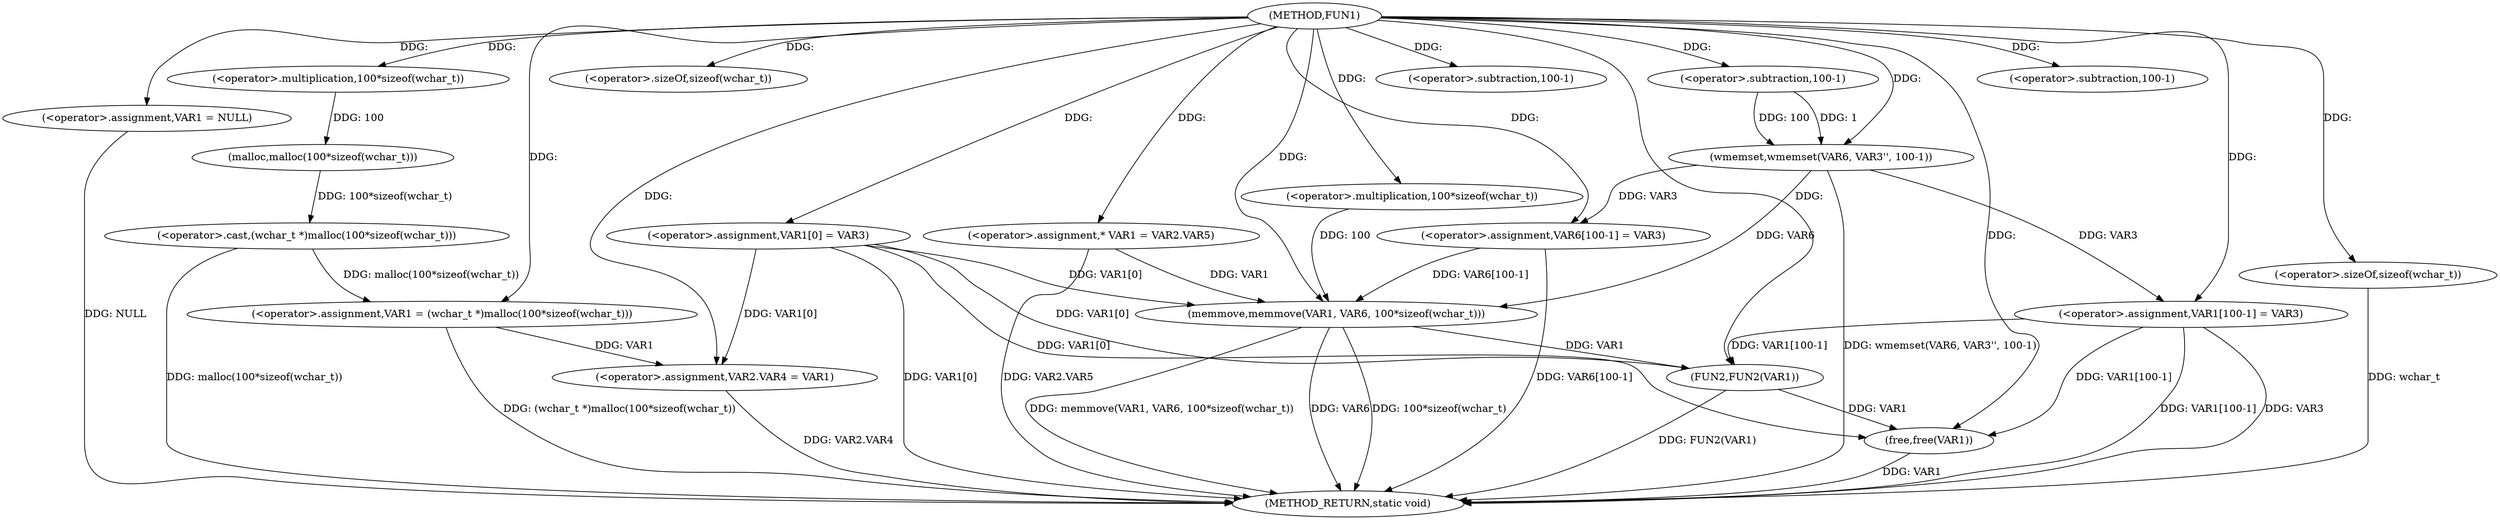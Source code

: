 digraph FUN1 {  
"1000100" [label = "(METHOD,FUN1)" ]
"1000166" [label = "(METHOD_RETURN,static void)" ]
"1000104" [label = "(<operator>.assignment,VAR1 = NULL)" ]
"1000107" [label = "(<operator>.assignment,VAR1 = (wchar_t *)malloc(100*sizeof(wchar_t)))" ]
"1000109" [label = "(<operator>.cast,(wchar_t *)malloc(100*sizeof(wchar_t)))" ]
"1000111" [label = "(malloc,malloc(100*sizeof(wchar_t)))" ]
"1000112" [label = "(<operator>.multiplication,100*sizeof(wchar_t))" ]
"1000114" [label = "(<operator>.sizeOf,sizeof(wchar_t))" ]
"1000116" [label = "(<operator>.assignment,VAR1[0] = VAR3)" ]
"1000121" [label = "(<operator>.assignment,VAR2.VAR4 = VAR1)" ]
"1000128" [label = "(<operator>.assignment,* VAR1 = VAR2.VAR5)" ]
"1000135" [label = "(wmemset,wmemset(VAR6, VAR3'', 100-1))" ]
"1000138" [label = "(<operator>.subtraction,100-1)" ]
"1000141" [label = "(<operator>.assignment,VAR6[100-1] = VAR3)" ]
"1000144" [label = "(<operator>.subtraction,100-1)" ]
"1000148" [label = "(memmove,memmove(VAR1, VAR6, 100*sizeof(wchar_t)))" ]
"1000151" [label = "(<operator>.multiplication,100*sizeof(wchar_t))" ]
"1000153" [label = "(<operator>.sizeOf,sizeof(wchar_t))" ]
"1000155" [label = "(<operator>.assignment,VAR1[100-1] = VAR3)" ]
"1000158" [label = "(<operator>.subtraction,100-1)" ]
"1000162" [label = "(FUN2,FUN2(VAR1))" ]
"1000164" [label = "(free,free(VAR1))" ]
  "1000116" -> "1000166"  [ label = "DDG: VAR1[0]"] 
  "1000141" -> "1000166"  [ label = "DDG: VAR6[100-1]"] 
  "1000148" -> "1000166"  [ label = "DDG: memmove(VAR1, VAR6, 100*sizeof(wchar_t))"] 
  "1000153" -> "1000166"  [ label = "DDG: wchar_t"] 
  "1000135" -> "1000166"  [ label = "DDG: wmemset(VAR6, VAR3'', 100-1)"] 
  "1000121" -> "1000166"  [ label = "DDG: VAR2.VAR4"] 
  "1000148" -> "1000166"  [ label = "DDG: VAR6"] 
  "1000162" -> "1000166"  [ label = "DDG: FUN2(VAR1)"] 
  "1000164" -> "1000166"  [ label = "DDG: VAR1"] 
  "1000128" -> "1000166"  [ label = "DDG: VAR2.VAR5"] 
  "1000148" -> "1000166"  [ label = "DDG: 100*sizeof(wchar_t)"] 
  "1000155" -> "1000166"  [ label = "DDG: VAR1[100-1]"] 
  "1000109" -> "1000166"  [ label = "DDG: malloc(100*sizeof(wchar_t))"] 
  "1000155" -> "1000166"  [ label = "DDG: VAR3"] 
  "1000104" -> "1000166"  [ label = "DDG: NULL"] 
  "1000107" -> "1000166"  [ label = "DDG: (wchar_t *)malloc(100*sizeof(wchar_t))"] 
  "1000100" -> "1000104"  [ label = "DDG: "] 
  "1000109" -> "1000107"  [ label = "DDG: malloc(100*sizeof(wchar_t))"] 
  "1000100" -> "1000107"  [ label = "DDG: "] 
  "1000111" -> "1000109"  [ label = "DDG: 100*sizeof(wchar_t)"] 
  "1000112" -> "1000111"  [ label = "DDG: 100"] 
  "1000100" -> "1000112"  [ label = "DDG: "] 
  "1000100" -> "1000114"  [ label = "DDG: "] 
  "1000100" -> "1000116"  [ label = "DDG: "] 
  "1000116" -> "1000121"  [ label = "DDG: VAR1[0]"] 
  "1000107" -> "1000121"  [ label = "DDG: VAR1"] 
  "1000100" -> "1000121"  [ label = "DDG: "] 
  "1000100" -> "1000128"  [ label = "DDG: "] 
  "1000100" -> "1000135"  [ label = "DDG: "] 
  "1000138" -> "1000135"  [ label = "DDG: 100"] 
  "1000138" -> "1000135"  [ label = "DDG: 1"] 
  "1000100" -> "1000138"  [ label = "DDG: "] 
  "1000135" -> "1000141"  [ label = "DDG: VAR3"] 
  "1000100" -> "1000141"  [ label = "DDG: "] 
  "1000100" -> "1000144"  [ label = "DDG: "] 
  "1000116" -> "1000148"  [ label = "DDG: VAR1[0]"] 
  "1000128" -> "1000148"  [ label = "DDG: VAR1"] 
  "1000100" -> "1000148"  [ label = "DDG: "] 
  "1000141" -> "1000148"  [ label = "DDG: VAR6[100-1]"] 
  "1000135" -> "1000148"  [ label = "DDG: VAR6"] 
  "1000151" -> "1000148"  [ label = "DDG: 100"] 
  "1000100" -> "1000151"  [ label = "DDG: "] 
  "1000100" -> "1000153"  [ label = "DDG: "] 
  "1000100" -> "1000155"  [ label = "DDG: "] 
  "1000135" -> "1000155"  [ label = "DDG: VAR3"] 
  "1000100" -> "1000158"  [ label = "DDG: "] 
  "1000116" -> "1000162"  [ label = "DDG: VAR1[0]"] 
  "1000148" -> "1000162"  [ label = "DDG: VAR1"] 
  "1000155" -> "1000162"  [ label = "DDG: VAR1[100-1]"] 
  "1000100" -> "1000162"  [ label = "DDG: "] 
  "1000116" -> "1000164"  [ label = "DDG: VAR1[0]"] 
  "1000155" -> "1000164"  [ label = "DDG: VAR1[100-1]"] 
  "1000162" -> "1000164"  [ label = "DDG: VAR1"] 
  "1000100" -> "1000164"  [ label = "DDG: "] 
}
